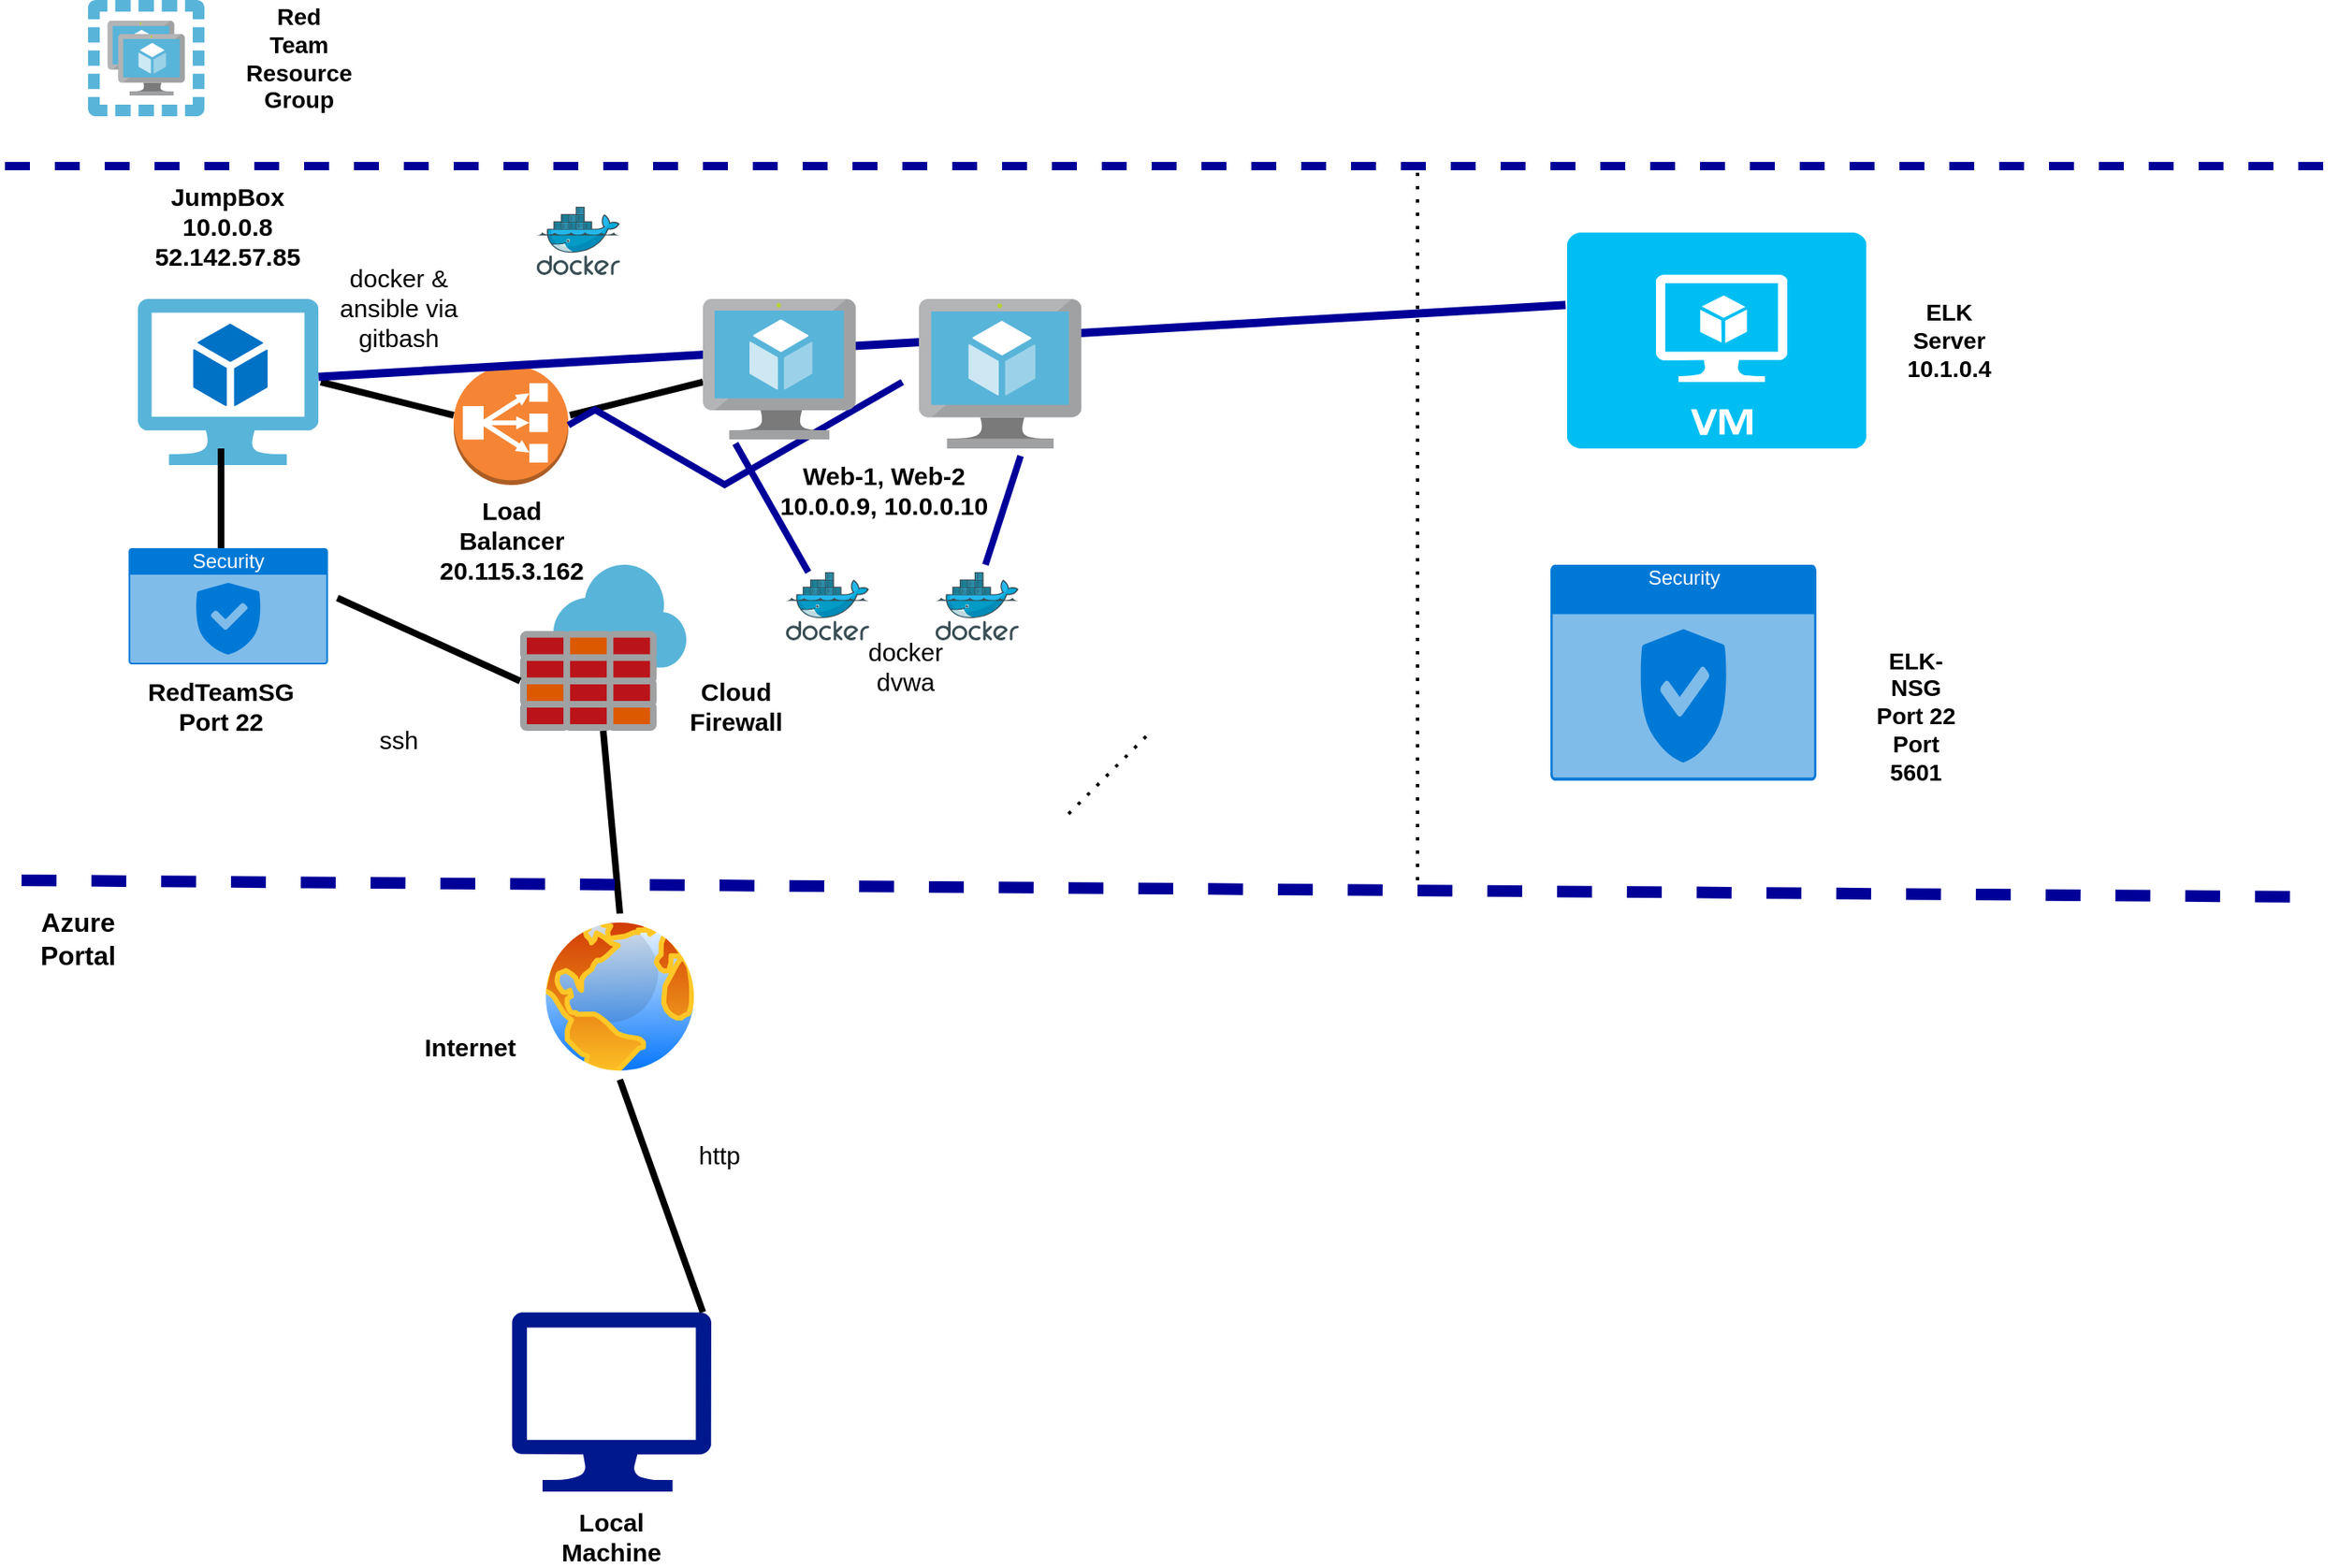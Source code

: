 <mxfile version="15.8.3" type="google"><diagram id="1o7UfaOjMZkeppg3mL8_" name="Page-1"><mxGraphModel dx="2300" dy="2143" grid="1" gridSize="10" guides="1" tooltips="1" connect="1" arrows="0" fold="1" page="1" pageScale="1" pageWidth="850" pageHeight="1100" math="0" shadow="0"><root><mxCell id="0"/><mxCell id="1" parent="0"/><mxCell id="dZ-YRf3pBanb9mzEcfv6-3" value="" style="outlineConnect=0;dashed=0;verticalLabelPosition=bottom;verticalAlign=top;align=center;html=1;shape=mxgraph.aws3.classic_load_balancer;fillColor=#F58534;gradientColor=none;" parent="1" vertex="1"><mxGeometry x="270" y="120" width="69" height="72" as="geometry"/></mxCell><mxCell id="dZ-YRf3pBanb9mzEcfv6-5" value="" style="sketch=0;aspect=fixed;html=1;points=[];align=center;image;fontSize=12;image=img/lib/mscae/Virtual_Machine_2.svg;" parent="1" vertex="1"><mxGeometry x="80" y="80" width="108.7" height="100" as="geometry"/></mxCell><mxCell id="dZ-YRf3pBanb9mzEcfv6-6" value="Security" style="html=1;strokeColor=none;fillColor=#0079D6;labelPosition=center;verticalLabelPosition=middle;verticalAlign=top;align=center;fontSize=12;outlineConnect=0;spacingTop=-6;fontColor=#FFFFFF;sketch=0;shape=mxgraph.sitemap.security;" parent="1" vertex="1"><mxGeometry x="74.35" y="230" width="120" height="70" as="geometry"/></mxCell><mxCell id="dZ-YRf3pBanb9mzEcfv6-7" value="" style="sketch=0;aspect=fixed;html=1;points=[];align=center;image;fontSize=12;image=img/lib/mscae/Azure_Firewall.svg;" parent="1" vertex="1"><mxGeometry x="310" y="240" width="100" height="100" as="geometry"/></mxCell><mxCell id="dZ-YRf3pBanb9mzEcfv6-10" value="" style="aspect=fixed;perimeter=ellipsePerimeter;html=1;align=center;shadow=0;dashed=0;spacingTop=3;image;image=img/lib/active_directory/internet_globe.svg;" parent="1" vertex="1"><mxGeometry x="320" y="450" width="100" height="100" as="geometry"/></mxCell><mxCell id="dZ-YRf3pBanb9mzEcfv6-11" value="" style="sketch=0;aspect=fixed;pointerEvents=1;shadow=0;dashed=0;html=1;strokeColor=none;labelPosition=center;verticalLabelPosition=bottom;verticalAlign=top;align=center;fillColor=#00188D;shape=mxgraph.azure.computer" parent="1" vertex="1"><mxGeometry x="305" y="690" width="120" height="108.06" as="geometry"/></mxCell><mxCell id="dZ-YRf3pBanb9mzEcfv6-15" style="edgeStyle=none;rounded=0;orthogonalLoop=1;jettySize=auto;html=1;exitX=0.5;exitY=0;exitDx=0;exitDy=0;exitPerimeter=0;" parent="1" source="dZ-YRf3pBanb9mzEcfv6-6" target="dZ-YRf3pBanb9mzEcfv6-6" edge="1"><mxGeometry relative="1" as="geometry"/></mxCell><mxCell id="dZ-YRf3pBanb9mzEcfv6-17" style="edgeStyle=elbowEdgeStyle;rounded=0;orthogonalLoop=1;jettySize=auto;html=1;exitX=0.5;exitY=0;exitDx=0;exitDy=0;exitPerimeter=0;" parent="1" source="dZ-YRf3pBanb9mzEcfv6-6" target="dZ-YRf3pBanb9mzEcfv6-6" edge="1"><mxGeometry relative="1" as="geometry"/></mxCell><mxCell id="dZ-YRf3pBanb9mzEcfv6-18" style="edgeStyle=elbowEdgeStyle;rounded=0;orthogonalLoop=1;jettySize=auto;html=1;exitX=0.5;exitY=0;exitDx=0;exitDy=0;exitPerimeter=0;" parent="1" source="dZ-YRf3pBanb9mzEcfv6-6" target="dZ-YRf3pBanb9mzEcfv6-6" edge="1"><mxGeometry relative="1" as="geometry"/></mxCell><mxCell id="dZ-YRf3pBanb9mzEcfv6-21" value="" style="endArrow=none;html=1;rounded=0;strokeWidth=4;" parent="1" edge="1"><mxGeometry width="50" height="50" relative="1" as="geometry"><mxPoint x="130" y="230" as="sourcePoint"/><mxPoint x="130" y="170" as="targetPoint"/></mxGeometry></mxCell><mxCell id="dZ-YRf3pBanb9mzEcfv6-22" value="" style="endArrow=none;html=1;rounded=0;strokeWidth=4;" parent="1" edge="1"><mxGeometry width="50" height="50" relative="1" as="geometry"><mxPoint x="190" y="130" as="sourcePoint"/><mxPoint x="270" y="150" as="targetPoint"/></mxGeometry></mxCell><mxCell id="dZ-YRf3pBanb9mzEcfv6-23" value="" style="endArrow=none;html=1;rounded=0;entryX=0;entryY=0.591;entryDx=0;entryDy=0;entryPerimeter=0;strokeWidth=4;" parent="1" target="dZ-YRf3pBanb9mzEcfv6-1" edge="1"><mxGeometry width="50" height="50" relative="1" as="geometry"><mxPoint x="340" y="150" as="sourcePoint"/><mxPoint x="490" y="170" as="targetPoint"/></mxGeometry></mxCell><mxCell id="dZ-YRf3pBanb9mzEcfv6-24" value="" style="endArrow=none;html=1;rounded=0;entryX=0;entryY=0.7;entryDx=0;entryDy=0;entryPerimeter=0;strokeWidth=4;" parent="1" target="dZ-YRf3pBanb9mzEcfv6-7" edge="1"><mxGeometry width="50" height="50" relative="1" as="geometry"><mxPoint x="200" y="260" as="sourcePoint"/><mxPoint x="490" y="170" as="targetPoint"/></mxGeometry></mxCell><mxCell id="dZ-YRf3pBanb9mzEcfv6-25" value="" style="endArrow=none;html=1;rounded=0;exitX=0.5;exitY=0;exitDx=0;exitDy=0;entryX=0.5;entryY=1;entryDx=0;entryDy=0;entryPerimeter=0;strokeWidth=4;" parent="1" source="dZ-YRf3pBanb9mzEcfv6-10" target="dZ-YRf3pBanb9mzEcfv6-7" edge="1"><mxGeometry width="50" height="50" relative="1" as="geometry"><mxPoint x="430" y="490" as="sourcePoint"/><mxPoint x="480" y="440" as="targetPoint"/></mxGeometry></mxCell><mxCell id="dZ-YRf3pBanb9mzEcfv6-27" value="" style="endArrow=none;html=1;rounded=0;exitX=0.958;exitY=0;exitDx=0;exitDy=0;exitPerimeter=0;strokeWidth=4;entryX=0.5;entryY=1;entryDx=0;entryDy=0;" parent="1" source="dZ-YRf3pBanb9mzEcfv6-11" target="dZ-YRf3pBanb9mzEcfv6-10" edge="1"><mxGeometry width="50" height="50" relative="1" as="geometry"><mxPoint x="430" y="490" as="sourcePoint"/><mxPoint x="520" y="620" as="targetPoint"/></mxGeometry></mxCell><mxCell id="dZ-YRf3pBanb9mzEcfv6-28" value="" style="endArrow=none;dashed=1;html=1;rounded=0;strokeWidth=7;strokeColor=#000099;" parent="1" edge="1"><mxGeometry width="50" height="50" relative="1" as="geometry"><mxPoint x="10" y="430" as="sourcePoint"/><mxPoint x="1390" y="440" as="targetPoint"/></mxGeometry></mxCell><mxCell id="dZ-YRf3pBanb9mzEcfv6-29" value="&lt;b&gt;&lt;font style=&quot;font-size: 15px&quot;&gt;JumpBox&lt;br&gt;10.0.0.8&lt;br&gt;52.142.57.85&lt;br&gt;&lt;/font&gt;&lt;/b&gt;&lt;b&gt;&lt;font style=&quot;font-size: 15px&quot;&gt;&lt;br&gt;&lt;/font&gt;&lt;/b&gt;" style="text;html=1;strokeColor=none;fillColor=none;align=center;verticalAlign=middle;whiteSpace=wrap;rounded=0;" parent="1" vertex="1"><mxGeometry x="104.35" y="30" width="60" height="30" as="geometry"/></mxCell><mxCell id="dZ-YRf3pBanb9mzEcfv6-30" value="&lt;b&gt;&lt;font style=&quot;font-size: 15px&quot;&gt;Load Balancer&lt;br&gt;20.115.3.162&lt;br&gt;&lt;/font&gt;&lt;/b&gt;" style="text;html=1;strokeColor=none;fillColor=none;align=center;verticalAlign=middle;whiteSpace=wrap;rounded=0;" parent="1" vertex="1"><mxGeometry x="274.5" y="210" width="60" height="30" as="geometry"/></mxCell><mxCell id="dZ-YRf3pBanb9mzEcfv6-31" value="&lt;b&gt;&lt;font style=&quot;font-size: 15px&quot;&gt;RedTeamSG&lt;br&gt;Port 22&lt;br&gt;&lt;/font&gt;&lt;/b&gt;" style="text;html=1;strokeColor=none;fillColor=none;align=center;verticalAlign=middle;whiteSpace=wrap;rounded=0;" parent="1" vertex="1"><mxGeometry x="100" y="310" width="60" height="30" as="geometry"/></mxCell><mxCell id="dZ-YRf3pBanb9mzEcfv6-32" value="&lt;span style=&quot;font-size: 15px&quot;&gt;&lt;b&gt;Web-1, Web-2&lt;br&gt;10.0.0.9, 10.0.0.10&lt;br&gt;&lt;/b&gt;&lt;/span&gt;" style="text;html=1;strokeColor=none;fillColor=none;align=center;verticalAlign=middle;whiteSpace=wrap;rounded=0;" parent="1" vertex="1"><mxGeometry x="450" y="180" width="158.04" height="30" as="geometry"/></mxCell><mxCell id="dZ-YRf3pBanb9mzEcfv6-33" value="&lt;b&gt;&lt;font style=&quot;font-size: 15px&quot;&gt;Cloud Firewall&lt;/font&gt;&lt;/b&gt;" style="text;html=1;strokeColor=none;fillColor=none;align=center;verticalAlign=middle;whiteSpace=wrap;rounded=0;" parent="1" vertex="1"><mxGeometry x="410" y="310" width="60" height="30" as="geometry"/></mxCell><mxCell id="dZ-YRf3pBanb9mzEcfv6-34" value="&lt;b&gt;&lt;font style=&quot;font-size: 15px&quot;&gt;Internet&lt;/font&gt;&lt;/b&gt;" style="text;html=1;strokeColor=none;fillColor=none;align=center;verticalAlign=middle;whiteSpace=wrap;rounded=0;" parent="1" vertex="1"><mxGeometry x="250" y="510" width="60" height="40" as="geometry"/></mxCell><mxCell id="dZ-YRf3pBanb9mzEcfv6-36" value="&lt;font style=&quot;font-size: 15px&quot;&gt;&lt;b&gt;Local Machine&lt;/b&gt;&lt;/font&gt;" style="text;html=1;strokeColor=none;fillColor=none;align=center;verticalAlign=middle;whiteSpace=wrap;rounded=0;" parent="1" vertex="1"><mxGeometry x="335" y="810" width="60" height="30" as="geometry"/></mxCell><mxCell id="dZ-YRf3pBanb9mzEcfv6-37" value="&lt;b&gt;&lt;font style=&quot;font-size: 16px&quot;&gt;Azure Portal&lt;/font&gt;&lt;/b&gt;" style="text;html=1;strokeColor=none;fillColor=none;align=center;verticalAlign=middle;whiteSpace=wrap;rounded=0;" parent="1" vertex="1"><mxGeometry x="14.35" y="450" width="60" height="30" as="geometry"/></mxCell><mxCell id="dZ-YRf3pBanb9mzEcfv6-39" value="docker &amp;amp; ansible via gitbash" style="text;html=1;strokeColor=none;fillColor=none;align=center;verticalAlign=middle;whiteSpace=wrap;rounded=0;fontSize=15;" parent="1" vertex="1"><mxGeometry x="188.7" y="70" width="95.65" height="30" as="geometry"/></mxCell><mxCell id="dZ-YRf3pBanb9mzEcfv6-40" value="docker dvwa" style="text;html=1;strokeColor=none;fillColor=none;align=center;verticalAlign=middle;whiteSpace=wrap;rounded=0;fontSize=15;" parent="1" vertex="1"><mxGeometry x="500" y="285.5" width="83.9" height="30" as="geometry"/></mxCell><mxCell id="dZ-YRf3pBanb9mzEcfv6-41" value="" style="endArrow=none;html=1;rounded=0;fontSize=15;strokeColor=#000099;strokeWidth=4;entryX=0.625;entryY=1.05;entryDx=0;entryDy=0;entryPerimeter=0;" parent="1" target="dZ-YRf3pBanb9mzEcfv6-4" edge="1"><mxGeometry width="50" height="50" relative="1" as="geometry"><mxPoint x="590" y="240" as="sourcePoint"/><mxPoint x="660" y="390" as="targetPoint"/></mxGeometry></mxCell><mxCell id="dZ-YRf3pBanb9mzEcfv6-42" value="" style="endArrow=none;html=1;rounded=0;fontSize=15;strokeColor=#000099;strokeWidth=4;entryX=1;entryY=0.5;entryDx=0;entryDy=0;entryPerimeter=0;edgeStyle=isometricEdgeStyle;" parent="1" target="dZ-YRf3pBanb9mzEcfv6-3" edge="1"><mxGeometry width="50" height="50" relative="1" as="geometry"><mxPoint x="540" y="130" as="sourcePoint"/><mxPoint x="660" y="390" as="targetPoint"/><Array as="points"><mxPoint x="430" y="190"/></Array></mxGeometry></mxCell><mxCell id="dZ-YRf3pBanb9mzEcfv6-43" value="" style="endArrow=none;html=1;rounded=0;fontSize=15;strokeColor=#000099;strokeWidth=4;entryX=0.212;entryY=1.028;entryDx=0;entryDy=0;entryPerimeter=0;startArrow=none;" parent="1" source="dZ-YRf3pBanb9mzEcfv6-46" target="dZ-YRf3pBanb9mzEcfv6-1" edge="1"><mxGeometry width="50" height="50" relative="1" as="geometry"><mxPoint x="466" y="230" as="sourcePoint"/><mxPoint x="660" y="390" as="targetPoint"/></mxGeometry></mxCell><mxCell id="dZ-YRf3pBanb9mzEcfv6-44" value="" style="sketch=0;aspect=fixed;html=1;points=[];align=center;image;fontSize=12;image=img/lib/mscae/Docker.svg;" parent="1" vertex="1"><mxGeometry x="320" y="24.5" width="50" height="41" as="geometry"/></mxCell><mxCell id="dZ-YRf3pBanb9mzEcfv6-45" value="" style="sketch=0;aspect=fixed;html=1;points=[];align=center;image;fontSize=12;image=img/lib/mscae/Docker.svg;" parent="1" vertex="1"><mxGeometry x="560" y="244.5" width="50" height="41" as="geometry"/></mxCell><mxCell id="dZ-YRf3pBanb9mzEcfv6-46" value="" style="sketch=0;aspect=fixed;html=1;points=[];align=center;image;fontSize=12;image=img/lib/mscae/Docker.svg;" parent="1" vertex="1"><mxGeometry x="470" y="244.5" width="50" height="41" as="geometry"/></mxCell><mxCell id="dZ-YRf3pBanb9mzEcfv6-48" value="http" style="text;html=1;strokeColor=none;fillColor=none;align=center;verticalAlign=middle;whiteSpace=wrap;rounded=0;fontSize=15;" parent="1" vertex="1"><mxGeometry x="400" y="580" width="60" height="30" as="geometry"/></mxCell><mxCell id="dZ-YRf3pBanb9mzEcfv6-50" value="ssh" style="text;html=1;strokeColor=none;fillColor=none;align=center;verticalAlign=middle;whiteSpace=wrap;rounded=0;fontSize=15;" parent="1" vertex="1"><mxGeometry x="206.53" y="330" width="60" height="30" as="geometry"/></mxCell><mxCell id="MHQ-3bQEemM9TovMWscu-2" value="" style="endArrow=none;dashed=1;html=1;dashPattern=1 3;strokeWidth=2;rounded=0;" edge="1" parent="1"><mxGeometry width="50" height="50" relative="1" as="geometry"><mxPoint x="850" y="430" as="sourcePoint"/><mxPoint x="850" as="targetPoint"/></mxGeometry></mxCell><mxCell id="MHQ-3bQEemM9TovMWscu-3" value="Security" style="html=1;strokeColor=none;fillColor=#0079D6;labelPosition=center;verticalLabelPosition=middle;verticalAlign=top;align=center;fontSize=12;outlineConnect=0;spacingTop=-6;fontColor=#FFFFFF;sketch=0;shape=mxgraph.sitemap.security;" vertex="1" parent="1"><mxGeometry x="930" y="240" width="160" height="130" as="geometry"/></mxCell><mxCell id="MHQ-3bQEemM9TovMWscu-4" value="" style="verticalLabelPosition=bottom;html=1;verticalAlign=top;align=center;strokeColor=none;fillColor=#00BEF2;shape=mxgraph.azure.virtual_machine;" vertex="1" parent="1"><mxGeometry x="940" y="40" width="180" height="130" as="geometry"/></mxCell><mxCell id="MHQ-3bQEemM9TovMWscu-5" value="" style="endArrow=none;dashed=1;html=1;dashPattern=1 3;strokeWidth=2;rounded=0;" edge="1" parent="1"><mxGeometry width="50" height="50" relative="1" as="geometry"><mxPoint x="640" y="390" as="sourcePoint"/><mxPoint x="690" y="340" as="targetPoint"/></mxGeometry></mxCell><mxCell id="MHQ-3bQEemM9TovMWscu-6" value="" style="endArrow=none;dashed=1;html=1;rounded=0;strokeWidth=5;strokeColor=#000099;" edge="1" parent="1"><mxGeometry width="50" height="50" relative="1" as="geometry"><mxPoint as="sourcePoint"/><mxPoint x="1400" as="targetPoint"/></mxGeometry></mxCell><mxCell id="MHQ-3bQEemM9TovMWscu-7" value="" style="sketch=0;aspect=fixed;html=1;points=[];align=center;image;fontSize=12;image=img/lib/mscae/Virtual_Machines_Availability_Set.svg;" vertex="1" parent="1"><mxGeometry x="50" y="-100" width="70" height="70" as="geometry"/></mxCell><mxCell id="MHQ-3bQEemM9TovMWscu-8" value="&lt;b&gt;&lt;font style=&quot;font-size: 14px&quot;&gt;ELK Server&lt;br&gt;10.1.0.4&lt;br&gt;&lt;/font&gt;&lt;/b&gt;" style="text;html=1;strokeColor=none;fillColor=none;align=center;verticalAlign=middle;whiteSpace=wrap;rounded=0;" vertex="1" parent="1"><mxGeometry x="1140" y="90" width="60" height="30" as="geometry"/></mxCell><mxCell id="MHQ-3bQEemM9TovMWscu-9" value="&lt;b&gt;ELK-NSG&lt;br&gt;Port 22&lt;br&gt;Port 5601&lt;br&gt;&lt;/b&gt;" style="text;html=1;strokeColor=none;fillColor=none;align=center;verticalAlign=middle;whiteSpace=wrap;rounded=0;fontSize=14;" vertex="1" parent="1"><mxGeometry x="1120" y="315.5" width="60" height="30" as="geometry"/></mxCell><mxCell id="MHQ-3bQEemM9TovMWscu-10" value="&lt;b&gt;Red Team Resource Group&lt;/b&gt;" style="text;html=1;strokeColor=none;fillColor=none;align=center;verticalAlign=middle;whiteSpace=wrap;rounded=0;fontSize=14;" vertex="1" parent="1"><mxGeometry x="146.53" y="-80" width="60" height="30" as="geometry"/></mxCell><mxCell id="MHQ-3bQEemM9TovMWscu-11" value="" style="endArrow=none;html=1;rounded=0;fontSize=14;strokeColor=#000099;strokeWidth=5;entryX=-0.005;entryY=0.336;entryDx=0;entryDy=0;entryPerimeter=0;" edge="1" parent="1" source="dZ-YRf3pBanb9mzEcfv6-5" target="MHQ-3bQEemM9TovMWscu-4"><mxGeometry width="50" height="50" relative="1" as="geometry"><mxPoint x="640" y="310" as="sourcePoint"/><mxPoint x="690" y="260" as="targetPoint"/></mxGeometry></mxCell><mxCell id="dZ-YRf3pBanb9mzEcfv6-1" value="" style="sketch=0;aspect=fixed;html=1;points=[];align=center;image;fontSize=12;image=img/lib/mscae/Virtual_Machine.svg;" parent="1" vertex="1"><mxGeometry x="420" y="80" width="91.96" height="84.6" as="geometry"/></mxCell><mxCell id="dZ-YRf3pBanb9mzEcfv6-4" value="" style="sketch=0;aspect=fixed;html=1;points=[];align=center;image;fontSize=12;image=img/lib/mscae/Virtual_Machine.svg;" parent="1" vertex="1"><mxGeometry x="550" y="80" width="97.83" height="90" as="geometry"/></mxCell></root></mxGraphModel></diagram></mxfile>